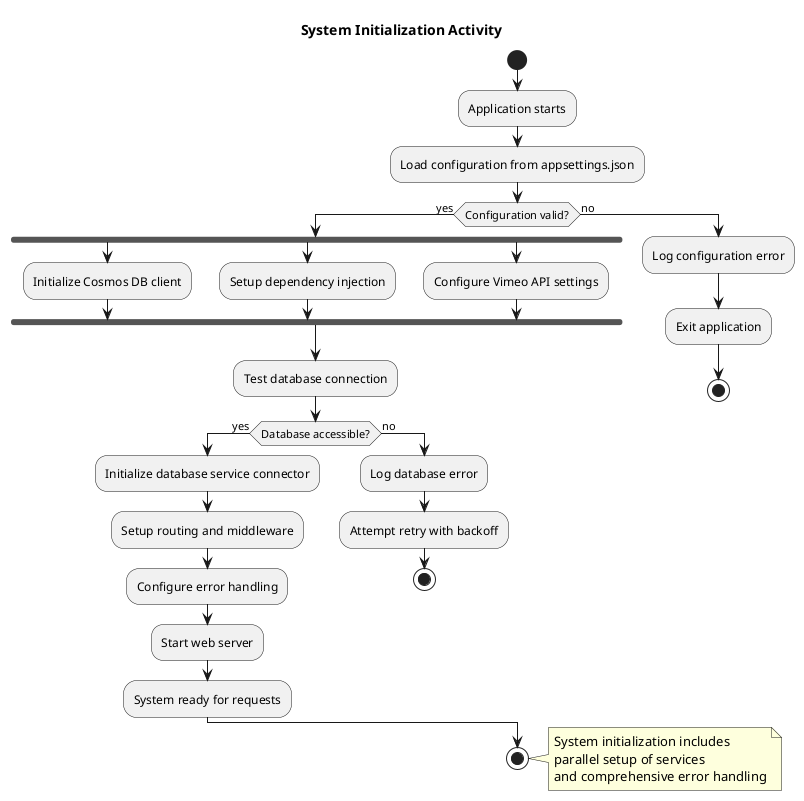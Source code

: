 @startuml ac-system-initialization


title System Initialization Activity

start

:Application starts;
:Load configuration from appsettings.json;

if (Configuration valid?) then (yes)
  
  fork
    :Initialize Cosmos DB client;
  fork again
    :Setup dependency injection;
  fork again
    :Configure Vimeo API settings;
  end fork
  
  :Test database connection;
  
  if (Database accessible?) then (yes)
    :Initialize database service connector;
    :Setup routing and middleware;
    :Configure error handling;
    :Start web server;
    :System ready for requests;
  else (no)
    :Log database error;
    :Attempt retry with backoff;
    stop
  endif
  
else (no)
  :Log configuration error;
  :Exit application;
  stop
endif

stop

note right
  System initialization includes
  parallel setup of services
  and comprehensive error handling
end note

@enduml
